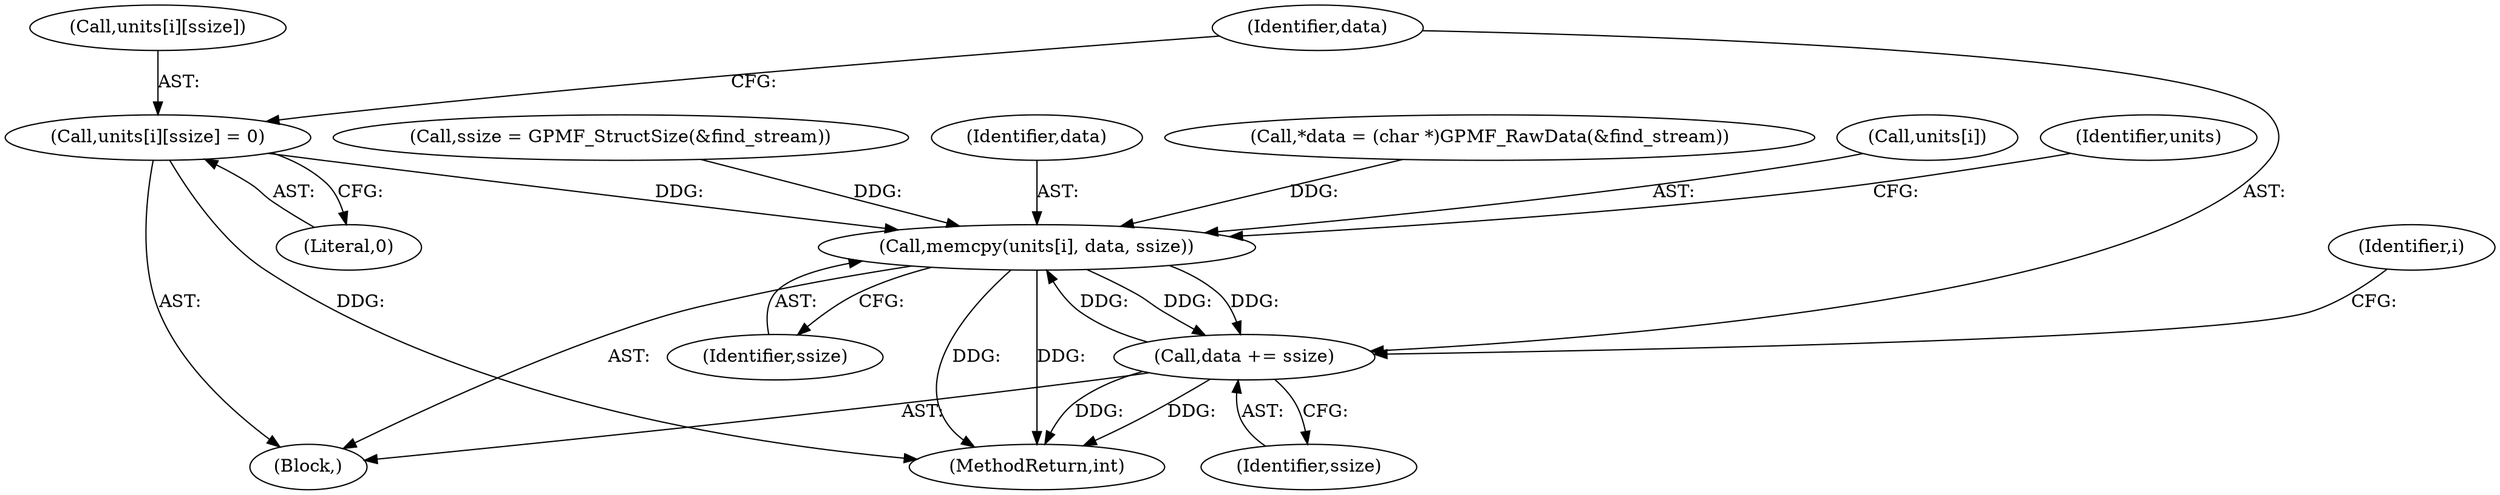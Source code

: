 digraph "0_gpmf-parser_341f12cd5b97ab419e53853ca00176457c9f1681_0@array" {
"1000579" [label="(Call,units[i][ssize] = 0)"];
"1000573" [label="(Call,memcpy(units[i], data, ssize))"];
"1000586" [label="(Call,data += ssize)"];
"1000588" [label="(Identifier,ssize)"];
"1000587" [label="(Identifier,data)"];
"1000577" [label="(Identifier,data)"];
"1000545" [label="(Call,*data = (char *)GPMF_RawData(&find_stream))"];
"1000571" [label="(Identifier,i)"];
"1000580" [label="(Call,units[i][ssize])"];
"1000574" [label="(Call,units[i])"];
"1000572" [label="(Block,)"];
"1000578" [label="(Identifier,ssize)"];
"1000579" [label="(Call,units[i][ssize] = 0)"];
"1000586" [label="(Call,data += ssize)"];
"1000585" [label="(Literal,0)"];
"1000582" [label="(Identifier,units)"];
"1000553" [label="(Call,ssize = GPMF_StructSize(&find_stream))"];
"1000697" [label="(MethodReturn,int)"];
"1000573" [label="(Call,memcpy(units[i], data, ssize))"];
"1000579" -> "1000572"  [label="AST: "];
"1000579" -> "1000585"  [label="CFG: "];
"1000580" -> "1000579"  [label="AST: "];
"1000585" -> "1000579"  [label="AST: "];
"1000587" -> "1000579"  [label="CFG: "];
"1000579" -> "1000697"  [label="DDG: "];
"1000579" -> "1000573"  [label="DDG: "];
"1000573" -> "1000572"  [label="AST: "];
"1000573" -> "1000578"  [label="CFG: "];
"1000574" -> "1000573"  [label="AST: "];
"1000577" -> "1000573"  [label="AST: "];
"1000578" -> "1000573"  [label="AST: "];
"1000582" -> "1000573"  [label="CFG: "];
"1000573" -> "1000697"  [label="DDG: "];
"1000573" -> "1000697"  [label="DDG: "];
"1000545" -> "1000573"  [label="DDG: "];
"1000586" -> "1000573"  [label="DDG: "];
"1000553" -> "1000573"  [label="DDG: "];
"1000573" -> "1000586"  [label="DDG: "];
"1000573" -> "1000586"  [label="DDG: "];
"1000586" -> "1000572"  [label="AST: "];
"1000586" -> "1000588"  [label="CFG: "];
"1000587" -> "1000586"  [label="AST: "];
"1000588" -> "1000586"  [label="AST: "];
"1000571" -> "1000586"  [label="CFG: "];
"1000586" -> "1000697"  [label="DDG: "];
"1000586" -> "1000697"  [label="DDG: "];
}
